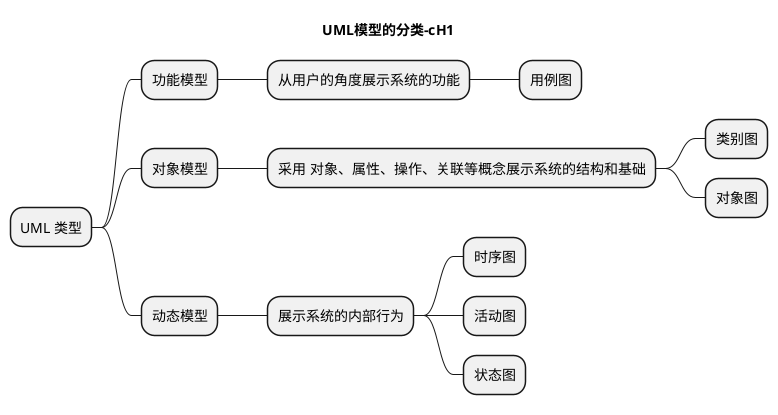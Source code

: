 @startmindmap
title UML模型的分类-cH1

* UML 类型
** 功能模型
*** 从用户的角度展示系统的功能
**** 用例图
** 对象模型
*** 采用 对象、属性、操作、关联等概念展示系统的结构和基础
**** 类别图
**** 对象图
** 动态模型
*** 展示系统的内部行为
**** 时序图
**** 活动图
**** 状态图
@endmindmap


@startmindmap
title 14 种 UML 图表一览-cH2

*[#Orange] UML 图形
    ** 结构性图形
        ***_ 静态图
            ****[#Skyblue] 类图
            ****[#Skyblue] 对象图
            **** 包图
        ***_ 实现图
            ****[#Skyblue] 组件图
            ****[#Skyblue] 部署图
        *** 剖面图
        *** 复合结构图
    left side
    ** 行为式图形
        ***[#Skyblue] 活动图
        ***[#Skyblue] 状态图
        ***[#Skyblue] 用例图
        *** 交互性图形
    *** 展示系统的内部行为
        **** 通信图
        **** 交互概述图
        ****[#Skyblue] 时序图
        ****[#Skyblue] 时间图
@endmindmap


@startwbs
title UML 中的基本概念-cH3

* UML
** 结构类
***> 执行者
***< 包
***< 类
***< 属性
***< 接口
***> 组件
***> 对象
** 行为类
***> 活动
***< 事件
***< 消息
***< 方法
***> 状态
***> 用例
** 其他类
***< 构造型
***< 多重性
***< 角色
** 关系类
***> 继承/泛化（Generalization）
***< 实现（Realization）
***> 关联（Association）
****> 组合（Composition）
****> 聚合（Aggregation）
***> 依赖（Dependency）
@endwbs


@startuml
title UML 关系类的描述-cH4

note "继承 = 实现 \n> 组合 \n> 聚合 \n> 关联 \n> 依赖" as note1

top to bottom direction

package 继承和实现关系 {
    interface 动物接口
    class 动物
    class 老虎
    interface 老虎接口
    动物 <|-- 老虎 : 继承关系
    动物接口 <|.. 动物 : 实现关系
    动物接口 <|-- 老虎接口  : 继承关系
    老虎接口 <|.. 老虎 : 实现关系
}

package 组合关系 {
    class 公司
    class 部门
    公司 "1" *.. "n" 部门 : 组合关系
}

package 聚合关系 {
    class 汽车
    class 轮子
    class 引擎
    汽车 "1" o-- "4" 轮子 : 聚合关系
    汽车 "1" o-- "1" 引擎 : 聚合关系
}

package 关联关系 {
    class 学生
    class 老师
    class 课程
    老师 "n" --  "n" 学生 : 关联关系
    学生 "1" --> "n" 课程 : 关联关系
}

package 依赖关系 {
    class 人类
    class 水
    class 氧气
    人类 <.. 氧气 : 依赖关系
    人类 <.. 水   : 依赖关系
}
@enduml


@startwbs
title PlantUML 支持的 9 种 UML 图表-cH5

* PlantUML 支持的 UML 图形
** 结构性图形
***[#Skyblue]< 类图
***[#Skyblue]< 对象图
***[#Skyblue] 组件图
***[#Skyblue] 部署图
** 行为性图行
***[#Skyblue]< 活动图
***[#Skyblue]< 状态图
***[#Skyblue]< 用例图
***[#Skyblue] 时序图
***[#Skyblue] 时间图
@endwbs


@startmindmap
title Markdown 文件中 PlantUML 语法的使用-cH6
* A
** A.1
*** A.1.1
** B
*** B.1
** C
*** C.1
@endmindmap
